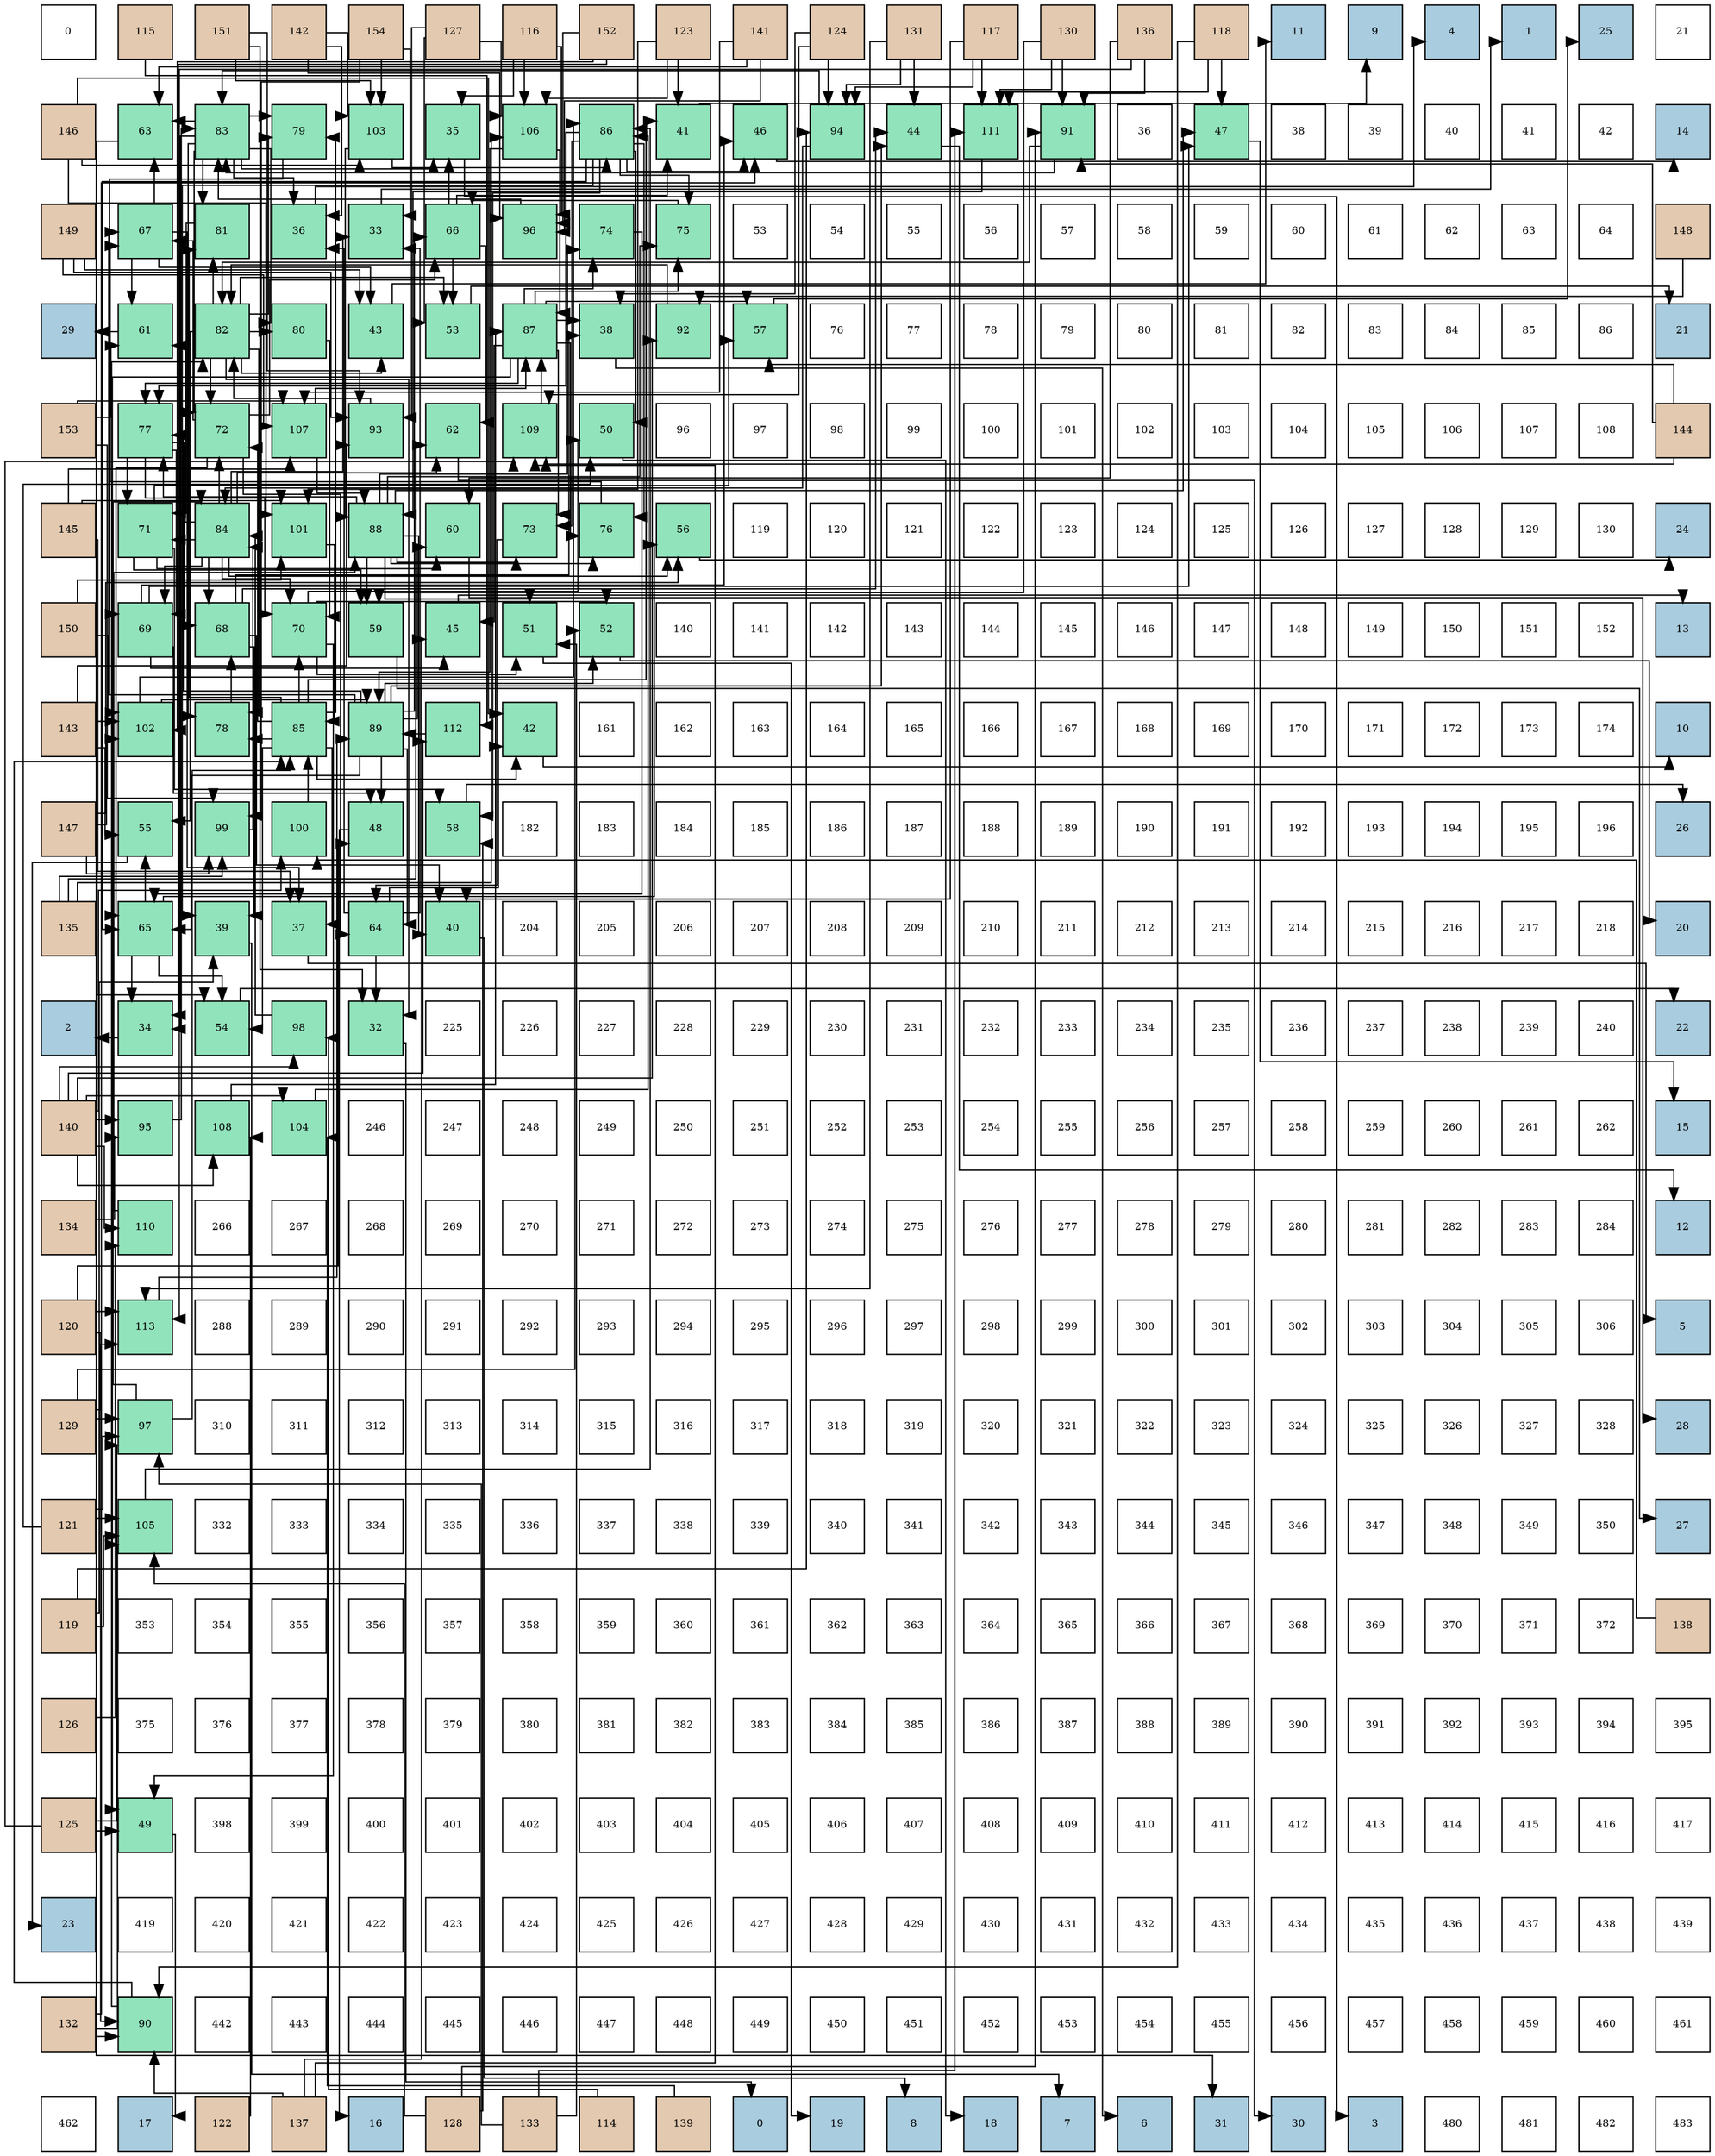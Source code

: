 digraph layout{
 rankdir=TB;
 splines=ortho;
 node [style=filled shape=square fixedsize=true width=0.6];
0[label="0", fontsize=8, fillcolor="#ffffff"];
1[label="115", fontsize=8, fillcolor="#e3c9af"];
2[label="151", fontsize=8, fillcolor="#e3c9af"];
3[label="142", fontsize=8, fillcolor="#e3c9af"];
4[label="154", fontsize=8, fillcolor="#e3c9af"];
5[label="127", fontsize=8, fillcolor="#e3c9af"];
6[label="116", fontsize=8, fillcolor="#e3c9af"];
7[label="152", fontsize=8, fillcolor="#e3c9af"];
8[label="123", fontsize=8, fillcolor="#e3c9af"];
9[label="141", fontsize=8, fillcolor="#e3c9af"];
10[label="124", fontsize=8, fillcolor="#e3c9af"];
11[label="131", fontsize=8, fillcolor="#e3c9af"];
12[label="117", fontsize=8, fillcolor="#e3c9af"];
13[label="130", fontsize=8, fillcolor="#e3c9af"];
14[label="136", fontsize=8, fillcolor="#e3c9af"];
15[label="118", fontsize=8, fillcolor="#e3c9af"];
16[label="11", fontsize=8, fillcolor="#a9ccde"];
17[label="9", fontsize=8, fillcolor="#a9ccde"];
18[label="4", fontsize=8, fillcolor="#a9ccde"];
19[label="1", fontsize=8, fillcolor="#a9ccde"];
20[label="25", fontsize=8, fillcolor="#a9ccde"];
21[label="21", fontsize=8, fillcolor="#ffffff"];
22[label="146", fontsize=8, fillcolor="#e3c9af"];
23[label="63", fontsize=8, fillcolor="#91e3bb"];
24[label="83", fontsize=8, fillcolor="#91e3bb"];
25[label="79", fontsize=8, fillcolor="#91e3bb"];
26[label="103", fontsize=8, fillcolor="#91e3bb"];
27[label="35", fontsize=8, fillcolor="#91e3bb"];
28[label="106", fontsize=8, fillcolor="#91e3bb"];
29[label="86", fontsize=8, fillcolor="#91e3bb"];
30[label="41", fontsize=8, fillcolor="#91e3bb"];
31[label="46", fontsize=8, fillcolor="#91e3bb"];
32[label="94", fontsize=8, fillcolor="#91e3bb"];
33[label="44", fontsize=8, fillcolor="#91e3bb"];
34[label="111", fontsize=8, fillcolor="#91e3bb"];
35[label="91", fontsize=8, fillcolor="#91e3bb"];
36[label="36", fontsize=8, fillcolor="#ffffff"];
37[label="47", fontsize=8, fillcolor="#91e3bb"];
38[label="38", fontsize=8, fillcolor="#ffffff"];
39[label="39", fontsize=8, fillcolor="#ffffff"];
40[label="40", fontsize=8, fillcolor="#ffffff"];
41[label="41", fontsize=8, fillcolor="#ffffff"];
42[label="42", fontsize=8, fillcolor="#ffffff"];
43[label="14", fontsize=8, fillcolor="#a9ccde"];
44[label="149", fontsize=8, fillcolor="#e3c9af"];
45[label="67", fontsize=8, fillcolor="#91e3bb"];
46[label="81", fontsize=8, fillcolor="#91e3bb"];
47[label="36", fontsize=8, fillcolor="#91e3bb"];
48[label="33", fontsize=8, fillcolor="#91e3bb"];
49[label="66", fontsize=8, fillcolor="#91e3bb"];
50[label="96", fontsize=8, fillcolor="#91e3bb"];
51[label="74", fontsize=8, fillcolor="#91e3bb"];
52[label="75", fontsize=8, fillcolor="#91e3bb"];
53[label="53", fontsize=8, fillcolor="#ffffff"];
54[label="54", fontsize=8, fillcolor="#ffffff"];
55[label="55", fontsize=8, fillcolor="#ffffff"];
56[label="56", fontsize=8, fillcolor="#ffffff"];
57[label="57", fontsize=8, fillcolor="#ffffff"];
58[label="58", fontsize=8, fillcolor="#ffffff"];
59[label="59", fontsize=8, fillcolor="#ffffff"];
60[label="60", fontsize=8, fillcolor="#ffffff"];
61[label="61", fontsize=8, fillcolor="#ffffff"];
62[label="62", fontsize=8, fillcolor="#ffffff"];
63[label="63", fontsize=8, fillcolor="#ffffff"];
64[label="64", fontsize=8, fillcolor="#ffffff"];
65[label="148", fontsize=8, fillcolor="#e3c9af"];
66[label="29", fontsize=8, fillcolor="#a9ccde"];
67[label="61", fontsize=8, fillcolor="#91e3bb"];
68[label="82", fontsize=8, fillcolor="#91e3bb"];
69[label="80", fontsize=8, fillcolor="#91e3bb"];
70[label="43", fontsize=8, fillcolor="#91e3bb"];
71[label="53", fontsize=8, fillcolor="#91e3bb"];
72[label="87", fontsize=8, fillcolor="#91e3bb"];
73[label="38", fontsize=8, fillcolor="#91e3bb"];
74[label="92", fontsize=8, fillcolor="#91e3bb"];
75[label="57", fontsize=8, fillcolor="#91e3bb"];
76[label="76", fontsize=8, fillcolor="#ffffff"];
77[label="77", fontsize=8, fillcolor="#ffffff"];
78[label="78", fontsize=8, fillcolor="#ffffff"];
79[label="79", fontsize=8, fillcolor="#ffffff"];
80[label="80", fontsize=8, fillcolor="#ffffff"];
81[label="81", fontsize=8, fillcolor="#ffffff"];
82[label="82", fontsize=8, fillcolor="#ffffff"];
83[label="83", fontsize=8, fillcolor="#ffffff"];
84[label="84", fontsize=8, fillcolor="#ffffff"];
85[label="85", fontsize=8, fillcolor="#ffffff"];
86[label="86", fontsize=8, fillcolor="#ffffff"];
87[label="21", fontsize=8, fillcolor="#a9ccde"];
88[label="153", fontsize=8, fillcolor="#e3c9af"];
89[label="77", fontsize=8, fillcolor="#91e3bb"];
90[label="72", fontsize=8, fillcolor="#91e3bb"];
91[label="107", fontsize=8, fillcolor="#91e3bb"];
92[label="93", fontsize=8, fillcolor="#91e3bb"];
93[label="62", fontsize=8, fillcolor="#91e3bb"];
94[label="109", fontsize=8, fillcolor="#91e3bb"];
95[label="50", fontsize=8, fillcolor="#91e3bb"];
96[label="96", fontsize=8, fillcolor="#ffffff"];
97[label="97", fontsize=8, fillcolor="#ffffff"];
98[label="98", fontsize=8, fillcolor="#ffffff"];
99[label="99", fontsize=8, fillcolor="#ffffff"];
100[label="100", fontsize=8, fillcolor="#ffffff"];
101[label="101", fontsize=8, fillcolor="#ffffff"];
102[label="102", fontsize=8, fillcolor="#ffffff"];
103[label="103", fontsize=8, fillcolor="#ffffff"];
104[label="104", fontsize=8, fillcolor="#ffffff"];
105[label="105", fontsize=8, fillcolor="#ffffff"];
106[label="106", fontsize=8, fillcolor="#ffffff"];
107[label="107", fontsize=8, fillcolor="#ffffff"];
108[label="108", fontsize=8, fillcolor="#ffffff"];
109[label="144", fontsize=8, fillcolor="#e3c9af"];
110[label="145", fontsize=8, fillcolor="#e3c9af"];
111[label="71", fontsize=8, fillcolor="#91e3bb"];
112[label="84", fontsize=8, fillcolor="#91e3bb"];
113[label="101", fontsize=8, fillcolor="#91e3bb"];
114[label="88", fontsize=8, fillcolor="#91e3bb"];
115[label="60", fontsize=8, fillcolor="#91e3bb"];
116[label="73", fontsize=8, fillcolor="#91e3bb"];
117[label="76", fontsize=8, fillcolor="#91e3bb"];
118[label="56", fontsize=8, fillcolor="#91e3bb"];
119[label="119", fontsize=8, fillcolor="#ffffff"];
120[label="120", fontsize=8, fillcolor="#ffffff"];
121[label="121", fontsize=8, fillcolor="#ffffff"];
122[label="122", fontsize=8, fillcolor="#ffffff"];
123[label="123", fontsize=8, fillcolor="#ffffff"];
124[label="124", fontsize=8, fillcolor="#ffffff"];
125[label="125", fontsize=8, fillcolor="#ffffff"];
126[label="126", fontsize=8, fillcolor="#ffffff"];
127[label="127", fontsize=8, fillcolor="#ffffff"];
128[label="128", fontsize=8, fillcolor="#ffffff"];
129[label="129", fontsize=8, fillcolor="#ffffff"];
130[label="130", fontsize=8, fillcolor="#ffffff"];
131[label="24", fontsize=8, fillcolor="#a9ccde"];
132[label="150", fontsize=8, fillcolor="#e3c9af"];
133[label="69", fontsize=8, fillcolor="#91e3bb"];
134[label="68", fontsize=8, fillcolor="#91e3bb"];
135[label="70", fontsize=8, fillcolor="#91e3bb"];
136[label="59", fontsize=8, fillcolor="#91e3bb"];
137[label="45", fontsize=8, fillcolor="#91e3bb"];
138[label="51", fontsize=8, fillcolor="#91e3bb"];
139[label="52", fontsize=8, fillcolor="#91e3bb"];
140[label="140", fontsize=8, fillcolor="#ffffff"];
141[label="141", fontsize=8, fillcolor="#ffffff"];
142[label="142", fontsize=8, fillcolor="#ffffff"];
143[label="143", fontsize=8, fillcolor="#ffffff"];
144[label="144", fontsize=8, fillcolor="#ffffff"];
145[label="145", fontsize=8, fillcolor="#ffffff"];
146[label="146", fontsize=8, fillcolor="#ffffff"];
147[label="147", fontsize=8, fillcolor="#ffffff"];
148[label="148", fontsize=8, fillcolor="#ffffff"];
149[label="149", fontsize=8, fillcolor="#ffffff"];
150[label="150", fontsize=8, fillcolor="#ffffff"];
151[label="151", fontsize=8, fillcolor="#ffffff"];
152[label="152", fontsize=8, fillcolor="#ffffff"];
153[label="13", fontsize=8, fillcolor="#a9ccde"];
154[label="143", fontsize=8, fillcolor="#e3c9af"];
155[label="102", fontsize=8, fillcolor="#91e3bb"];
156[label="78", fontsize=8, fillcolor="#91e3bb"];
157[label="85", fontsize=8, fillcolor="#91e3bb"];
158[label="89", fontsize=8, fillcolor="#91e3bb"];
159[label="112", fontsize=8, fillcolor="#91e3bb"];
160[label="42", fontsize=8, fillcolor="#91e3bb"];
161[label="161", fontsize=8, fillcolor="#ffffff"];
162[label="162", fontsize=8, fillcolor="#ffffff"];
163[label="163", fontsize=8, fillcolor="#ffffff"];
164[label="164", fontsize=8, fillcolor="#ffffff"];
165[label="165", fontsize=8, fillcolor="#ffffff"];
166[label="166", fontsize=8, fillcolor="#ffffff"];
167[label="167", fontsize=8, fillcolor="#ffffff"];
168[label="168", fontsize=8, fillcolor="#ffffff"];
169[label="169", fontsize=8, fillcolor="#ffffff"];
170[label="170", fontsize=8, fillcolor="#ffffff"];
171[label="171", fontsize=8, fillcolor="#ffffff"];
172[label="172", fontsize=8, fillcolor="#ffffff"];
173[label="173", fontsize=8, fillcolor="#ffffff"];
174[label="174", fontsize=8, fillcolor="#ffffff"];
175[label="10", fontsize=8, fillcolor="#a9ccde"];
176[label="147", fontsize=8, fillcolor="#e3c9af"];
177[label="55", fontsize=8, fillcolor="#91e3bb"];
178[label="99", fontsize=8, fillcolor="#91e3bb"];
179[label="100", fontsize=8, fillcolor="#91e3bb"];
180[label="48", fontsize=8, fillcolor="#91e3bb"];
181[label="58", fontsize=8, fillcolor="#91e3bb"];
182[label="182", fontsize=8, fillcolor="#ffffff"];
183[label="183", fontsize=8, fillcolor="#ffffff"];
184[label="184", fontsize=8, fillcolor="#ffffff"];
185[label="185", fontsize=8, fillcolor="#ffffff"];
186[label="186", fontsize=8, fillcolor="#ffffff"];
187[label="187", fontsize=8, fillcolor="#ffffff"];
188[label="188", fontsize=8, fillcolor="#ffffff"];
189[label="189", fontsize=8, fillcolor="#ffffff"];
190[label="190", fontsize=8, fillcolor="#ffffff"];
191[label="191", fontsize=8, fillcolor="#ffffff"];
192[label="192", fontsize=8, fillcolor="#ffffff"];
193[label="193", fontsize=8, fillcolor="#ffffff"];
194[label="194", fontsize=8, fillcolor="#ffffff"];
195[label="195", fontsize=8, fillcolor="#ffffff"];
196[label="196", fontsize=8, fillcolor="#ffffff"];
197[label="26", fontsize=8, fillcolor="#a9ccde"];
198[label="135", fontsize=8, fillcolor="#e3c9af"];
199[label="65", fontsize=8, fillcolor="#91e3bb"];
200[label="39", fontsize=8, fillcolor="#91e3bb"];
201[label="37", fontsize=8, fillcolor="#91e3bb"];
202[label="64", fontsize=8, fillcolor="#91e3bb"];
203[label="40", fontsize=8, fillcolor="#91e3bb"];
204[label="204", fontsize=8, fillcolor="#ffffff"];
205[label="205", fontsize=8, fillcolor="#ffffff"];
206[label="206", fontsize=8, fillcolor="#ffffff"];
207[label="207", fontsize=8, fillcolor="#ffffff"];
208[label="208", fontsize=8, fillcolor="#ffffff"];
209[label="209", fontsize=8, fillcolor="#ffffff"];
210[label="210", fontsize=8, fillcolor="#ffffff"];
211[label="211", fontsize=8, fillcolor="#ffffff"];
212[label="212", fontsize=8, fillcolor="#ffffff"];
213[label="213", fontsize=8, fillcolor="#ffffff"];
214[label="214", fontsize=8, fillcolor="#ffffff"];
215[label="215", fontsize=8, fillcolor="#ffffff"];
216[label="216", fontsize=8, fillcolor="#ffffff"];
217[label="217", fontsize=8, fillcolor="#ffffff"];
218[label="218", fontsize=8, fillcolor="#ffffff"];
219[label="20", fontsize=8, fillcolor="#a9ccde"];
220[label="2", fontsize=8, fillcolor="#a9ccde"];
221[label="34", fontsize=8, fillcolor="#91e3bb"];
222[label="54", fontsize=8, fillcolor="#91e3bb"];
223[label="98", fontsize=8, fillcolor="#91e3bb"];
224[label="32", fontsize=8, fillcolor="#91e3bb"];
225[label="225", fontsize=8, fillcolor="#ffffff"];
226[label="226", fontsize=8, fillcolor="#ffffff"];
227[label="227", fontsize=8, fillcolor="#ffffff"];
228[label="228", fontsize=8, fillcolor="#ffffff"];
229[label="229", fontsize=8, fillcolor="#ffffff"];
230[label="230", fontsize=8, fillcolor="#ffffff"];
231[label="231", fontsize=8, fillcolor="#ffffff"];
232[label="232", fontsize=8, fillcolor="#ffffff"];
233[label="233", fontsize=8, fillcolor="#ffffff"];
234[label="234", fontsize=8, fillcolor="#ffffff"];
235[label="235", fontsize=8, fillcolor="#ffffff"];
236[label="236", fontsize=8, fillcolor="#ffffff"];
237[label="237", fontsize=8, fillcolor="#ffffff"];
238[label="238", fontsize=8, fillcolor="#ffffff"];
239[label="239", fontsize=8, fillcolor="#ffffff"];
240[label="240", fontsize=8, fillcolor="#ffffff"];
241[label="22", fontsize=8, fillcolor="#a9ccde"];
242[label="140", fontsize=8, fillcolor="#e3c9af"];
243[label="95", fontsize=8, fillcolor="#91e3bb"];
244[label="108", fontsize=8, fillcolor="#91e3bb"];
245[label="104", fontsize=8, fillcolor="#91e3bb"];
246[label="246", fontsize=8, fillcolor="#ffffff"];
247[label="247", fontsize=8, fillcolor="#ffffff"];
248[label="248", fontsize=8, fillcolor="#ffffff"];
249[label="249", fontsize=8, fillcolor="#ffffff"];
250[label="250", fontsize=8, fillcolor="#ffffff"];
251[label="251", fontsize=8, fillcolor="#ffffff"];
252[label="252", fontsize=8, fillcolor="#ffffff"];
253[label="253", fontsize=8, fillcolor="#ffffff"];
254[label="254", fontsize=8, fillcolor="#ffffff"];
255[label="255", fontsize=8, fillcolor="#ffffff"];
256[label="256", fontsize=8, fillcolor="#ffffff"];
257[label="257", fontsize=8, fillcolor="#ffffff"];
258[label="258", fontsize=8, fillcolor="#ffffff"];
259[label="259", fontsize=8, fillcolor="#ffffff"];
260[label="260", fontsize=8, fillcolor="#ffffff"];
261[label="261", fontsize=8, fillcolor="#ffffff"];
262[label="262", fontsize=8, fillcolor="#ffffff"];
263[label="15", fontsize=8, fillcolor="#a9ccde"];
264[label="134", fontsize=8, fillcolor="#e3c9af"];
265[label="110", fontsize=8, fillcolor="#91e3bb"];
266[label="266", fontsize=8, fillcolor="#ffffff"];
267[label="267", fontsize=8, fillcolor="#ffffff"];
268[label="268", fontsize=8, fillcolor="#ffffff"];
269[label="269", fontsize=8, fillcolor="#ffffff"];
270[label="270", fontsize=8, fillcolor="#ffffff"];
271[label="271", fontsize=8, fillcolor="#ffffff"];
272[label="272", fontsize=8, fillcolor="#ffffff"];
273[label="273", fontsize=8, fillcolor="#ffffff"];
274[label="274", fontsize=8, fillcolor="#ffffff"];
275[label="275", fontsize=8, fillcolor="#ffffff"];
276[label="276", fontsize=8, fillcolor="#ffffff"];
277[label="277", fontsize=8, fillcolor="#ffffff"];
278[label="278", fontsize=8, fillcolor="#ffffff"];
279[label="279", fontsize=8, fillcolor="#ffffff"];
280[label="280", fontsize=8, fillcolor="#ffffff"];
281[label="281", fontsize=8, fillcolor="#ffffff"];
282[label="282", fontsize=8, fillcolor="#ffffff"];
283[label="283", fontsize=8, fillcolor="#ffffff"];
284[label="284", fontsize=8, fillcolor="#ffffff"];
285[label="12", fontsize=8, fillcolor="#a9ccde"];
286[label="120", fontsize=8, fillcolor="#e3c9af"];
287[label="113", fontsize=8, fillcolor="#91e3bb"];
288[label="288", fontsize=8, fillcolor="#ffffff"];
289[label="289", fontsize=8, fillcolor="#ffffff"];
290[label="290", fontsize=8, fillcolor="#ffffff"];
291[label="291", fontsize=8, fillcolor="#ffffff"];
292[label="292", fontsize=8, fillcolor="#ffffff"];
293[label="293", fontsize=8, fillcolor="#ffffff"];
294[label="294", fontsize=8, fillcolor="#ffffff"];
295[label="295", fontsize=8, fillcolor="#ffffff"];
296[label="296", fontsize=8, fillcolor="#ffffff"];
297[label="297", fontsize=8, fillcolor="#ffffff"];
298[label="298", fontsize=8, fillcolor="#ffffff"];
299[label="299", fontsize=8, fillcolor="#ffffff"];
300[label="300", fontsize=8, fillcolor="#ffffff"];
301[label="301", fontsize=8, fillcolor="#ffffff"];
302[label="302", fontsize=8, fillcolor="#ffffff"];
303[label="303", fontsize=8, fillcolor="#ffffff"];
304[label="304", fontsize=8, fillcolor="#ffffff"];
305[label="305", fontsize=8, fillcolor="#ffffff"];
306[label="306", fontsize=8, fillcolor="#ffffff"];
307[label="5", fontsize=8, fillcolor="#a9ccde"];
308[label="129", fontsize=8, fillcolor="#e3c9af"];
309[label="97", fontsize=8, fillcolor="#91e3bb"];
310[label="310", fontsize=8, fillcolor="#ffffff"];
311[label="311", fontsize=8, fillcolor="#ffffff"];
312[label="312", fontsize=8, fillcolor="#ffffff"];
313[label="313", fontsize=8, fillcolor="#ffffff"];
314[label="314", fontsize=8, fillcolor="#ffffff"];
315[label="315", fontsize=8, fillcolor="#ffffff"];
316[label="316", fontsize=8, fillcolor="#ffffff"];
317[label="317", fontsize=8, fillcolor="#ffffff"];
318[label="318", fontsize=8, fillcolor="#ffffff"];
319[label="319", fontsize=8, fillcolor="#ffffff"];
320[label="320", fontsize=8, fillcolor="#ffffff"];
321[label="321", fontsize=8, fillcolor="#ffffff"];
322[label="322", fontsize=8, fillcolor="#ffffff"];
323[label="323", fontsize=8, fillcolor="#ffffff"];
324[label="324", fontsize=8, fillcolor="#ffffff"];
325[label="325", fontsize=8, fillcolor="#ffffff"];
326[label="326", fontsize=8, fillcolor="#ffffff"];
327[label="327", fontsize=8, fillcolor="#ffffff"];
328[label="328", fontsize=8, fillcolor="#ffffff"];
329[label="28", fontsize=8, fillcolor="#a9ccde"];
330[label="121", fontsize=8, fillcolor="#e3c9af"];
331[label="105", fontsize=8, fillcolor="#91e3bb"];
332[label="332", fontsize=8, fillcolor="#ffffff"];
333[label="333", fontsize=8, fillcolor="#ffffff"];
334[label="334", fontsize=8, fillcolor="#ffffff"];
335[label="335", fontsize=8, fillcolor="#ffffff"];
336[label="336", fontsize=8, fillcolor="#ffffff"];
337[label="337", fontsize=8, fillcolor="#ffffff"];
338[label="338", fontsize=8, fillcolor="#ffffff"];
339[label="339", fontsize=8, fillcolor="#ffffff"];
340[label="340", fontsize=8, fillcolor="#ffffff"];
341[label="341", fontsize=8, fillcolor="#ffffff"];
342[label="342", fontsize=8, fillcolor="#ffffff"];
343[label="343", fontsize=8, fillcolor="#ffffff"];
344[label="344", fontsize=8, fillcolor="#ffffff"];
345[label="345", fontsize=8, fillcolor="#ffffff"];
346[label="346", fontsize=8, fillcolor="#ffffff"];
347[label="347", fontsize=8, fillcolor="#ffffff"];
348[label="348", fontsize=8, fillcolor="#ffffff"];
349[label="349", fontsize=8, fillcolor="#ffffff"];
350[label="350", fontsize=8, fillcolor="#ffffff"];
351[label="27", fontsize=8, fillcolor="#a9ccde"];
352[label="119", fontsize=8, fillcolor="#e3c9af"];
353[label="353", fontsize=8, fillcolor="#ffffff"];
354[label="354", fontsize=8, fillcolor="#ffffff"];
355[label="355", fontsize=8, fillcolor="#ffffff"];
356[label="356", fontsize=8, fillcolor="#ffffff"];
357[label="357", fontsize=8, fillcolor="#ffffff"];
358[label="358", fontsize=8, fillcolor="#ffffff"];
359[label="359", fontsize=8, fillcolor="#ffffff"];
360[label="360", fontsize=8, fillcolor="#ffffff"];
361[label="361", fontsize=8, fillcolor="#ffffff"];
362[label="362", fontsize=8, fillcolor="#ffffff"];
363[label="363", fontsize=8, fillcolor="#ffffff"];
364[label="364", fontsize=8, fillcolor="#ffffff"];
365[label="365", fontsize=8, fillcolor="#ffffff"];
366[label="366", fontsize=8, fillcolor="#ffffff"];
367[label="367", fontsize=8, fillcolor="#ffffff"];
368[label="368", fontsize=8, fillcolor="#ffffff"];
369[label="369", fontsize=8, fillcolor="#ffffff"];
370[label="370", fontsize=8, fillcolor="#ffffff"];
371[label="371", fontsize=8, fillcolor="#ffffff"];
372[label="372", fontsize=8, fillcolor="#ffffff"];
373[label="138", fontsize=8, fillcolor="#e3c9af"];
374[label="126", fontsize=8, fillcolor="#e3c9af"];
375[label="375", fontsize=8, fillcolor="#ffffff"];
376[label="376", fontsize=8, fillcolor="#ffffff"];
377[label="377", fontsize=8, fillcolor="#ffffff"];
378[label="378", fontsize=8, fillcolor="#ffffff"];
379[label="379", fontsize=8, fillcolor="#ffffff"];
380[label="380", fontsize=8, fillcolor="#ffffff"];
381[label="381", fontsize=8, fillcolor="#ffffff"];
382[label="382", fontsize=8, fillcolor="#ffffff"];
383[label="383", fontsize=8, fillcolor="#ffffff"];
384[label="384", fontsize=8, fillcolor="#ffffff"];
385[label="385", fontsize=8, fillcolor="#ffffff"];
386[label="386", fontsize=8, fillcolor="#ffffff"];
387[label="387", fontsize=8, fillcolor="#ffffff"];
388[label="388", fontsize=8, fillcolor="#ffffff"];
389[label="389", fontsize=8, fillcolor="#ffffff"];
390[label="390", fontsize=8, fillcolor="#ffffff"];
391[label="391", fontsize=8, fillcolor="#ffffff"];
392[label="392", fontsize=8, fillcolor="#ffffff"];
393[label="393", fontsize=8, fillcolor="#ffffff"];
394[label="394", fontsize=8, fillcolor="#ffffff"];
395[label="395", fontsize=8, fillcolor="#ffffff"];
396[label="125", fontsize=8, fillcolor="#e3c9af"];
397[label="49", fontsize=8, fillcolor="#91e3bb"];
398[label="398", fontsize=8, fillcolor="#ffffff"];
399[label="399", fontsize=8, fillcolor="#ffffff"];
400[label="400", fontsize=8, fillcolor="#ffffff"];
401[label="401", fontsize=8, fillcolor="#ffffff"];
402[label="402", fontsize=8, fillcolor="#ffffff"];
403[label="403", fontsize=8, fillcolor="#ffffff"];
404[label="404", fontsize=8, fillcolor="#ffffff"];
405[label="405", fontsize=8, fillcolor="#ffffff"];
406[label="406", fontsize=8, fillcolor="#ffffff"];
407[label="407", fontsize=8, fillcolor="#ffffff"];
408[label="408", fontsize=8, fillcolor="#ffffff"];
409[label="409", fontsize=8, fillcolor="#ffffff"];
410[label="410", fontsize=8, fillcolor="#ffffff"];
411[label="411", fontsize=8, fillcolor="#ffffff"];
412[label="412", fontsize=8, fillcolor="#ffffff"];
413[label="413", fontsize=8, fillcolor="#ffffff"];
414[label="414", fontsize=8, fillcolor="#ffffff"];
415[label="415", fontsize=8, fillcolor="#ffffff"];
416[label="416", fontsize=8, fillcolor="#ffffff"];
417[label="417", fontsize=8, fillcolor="#ffffff"];
418[label="23", fontsize=8, fillcolor="#a9ccde"];
419[label="419", fontsize=8, fillcolor="#ffffff"];
420[label="420", fontsize=8, fillcolor="#ffffff"];
421[label="421", fontsize=8, fillcolor="#ffffff"];
422[label="422", fontsize=8, fillcolor="#ffffff"];
423[label="423", fontsize=8, fillcolor="#ffffff"];
424[label="424", fontsize=8, fillcolor="#ffffff"];
425[label="425", fontsize=8, fillcolor="#ffffff"];
426[label="426", fontsize=8, fillcolor="#ffffff"];
427[label="427", fontsize=8, fillcolor="#ffffff"];
428[label="428", fontsize=8, fillcolor="#ffffff"];
429[label="429", fontsize=8, fillcolor="#ffffff"];
430[label="430", fontsize=8, fillcolor="#ffffff"];
431[label="431", fontsize=8, fillcolor="#ffffff"];
432[label="432", fontsize=8, fillcolor="#ffffff"];
433[label="433", fontsize=8, fillcolor="#ffffff"];
434[label="434", fontsize=8, fillcolor="#ffffff"];
435[label="435", fontsize=8, fillcolor="#ffffff"];
436[label="436", fontsize=8, fillcolor="#ffffff"];
437[label="437", fontsize=8, fillcolor="#ffffff"];
438[label="438", fontsize=8, fillcolor="#ffffff"];
439[label="439", fontsize=8, fillcolor="#ffffff"];
440[label="132", fontsize=8, fillcolor="#e3c9af"];
441[label="90", fontsize=8, fillcolor="#91e3bb"];
442[label="442", fontsize=8, fillcolor="#ffffff"];
443[label="443", fontsize=8, fillcolor="#ffffff"];
444[label="444", fontsize=8, fillcolor="#ffffff"];
445[label="445", fontsize=8, fillcolor="#ffffff"];
446[label="446", fontsize=8, fillcolor="#ffffff"];
447[label="447", fontsize=8, fillcolor="#ffffff"];
448[label="448", fontsize=8, fillcolor="#ffffff"];
449[label="449", fontsize=8, fillcolor="#ffffff"];
450[label="450", fontsize=8, fillcolor="#ffffff"];
451[label="451", fontsize=8, fillcolor="#ffffff"];
452[label="452", fontsize=8, fillcolor="#ffffff"];
453[label="453", fontsize=8, fillcolor="#ffffff"];
454[label="454", fontsize=8, fillcolor="#ffffff"];
455[label="455", fontsize=8, fillcolor="#ffffff"];
456[label="456", fontsize=8, fillcolor="#ffffff"];
457[label="457", fontsize=8, fillcolor="#ffffff"];
458[label="458", fontsize=8, fillcolor="#ffffff"];
459[label="459", fontsize=8, fillcolor="#ffffff"];
460[label="460", fontsize=8, fillcolor="#ffffff"];
461[label="461", fontsize=8, fillcolor="#ffffff"];
462[label="462", fontsize=8, fillcolor="#ffffff"];
463[label="17", fontsize=8, fillcolor="#a9ccde"];
464[label="122", fontsize=8, fillcolor="#e3c9af"];
465[label="137", fontsize=8, fillcolor="#e3c9af"];
466[label="16", fontsize=8, fillcolor="#a9ccde"];
467[label="128", fontsize=8, fillcolor="#e3c9af"];
468[label="133", fontsize=8, fillcolor="#e3c9af"];
469[label="114", fontsize=8, fillcolor="#e3c9af"];
470[label="139", fontsize=8, fillcolor="#e3c9af"];
471[label="0", fontsize=8, fillcolor="#a9ccde"];
472[label="19", fontsize=8, fillcolor="#a9ccde"];
473[label="8", fontsize=8, fillcolor="#a9ccde"];
474[label="18", fontsize=8, fillcolor="#a9ccde"];
475[label="7", fontsize=8, fillcolor="#a9ccde"];
476[label="6", fontsize=8, fillcolor="#a9ccde"];
477[label="31", fontsize=8, fillcolor="#a9ccde"];
478[label="30", fontsize=8, fillcolor="#a9ccde"];
479[label="3", fontsize=8, fillcolor="#a9ccde"];
480[label="480", fontsize=8, fillcolor="#ffffff"];
481[label="481", fontsize=8, fillcolor="#ffffff"];
482[label="482", fontsize=8, fillcolor="#ffffff"];
483[label="483", fontsize=8, fillcolor="#ffffff"];
edge [constraint=false, style=vis];224 -> 471;
48 -> 19;
221 -> 220;
27 -> 479;
47 -> 18;
201 -> 307;
73 -> 476;
200 -> 475;
203 -> 473;
30 -> 17;
160 -> 175;
70 -> 16;
33 -> 285;
137 -> 153;
31 -> 43;
37 -> 263;
180 -> 466;
397 -> 463;
95 -> 474;
138 -> 472;
139 -> 219;
71 -> 87;
222 -> 241;
177 -> 418;
118 -> 131;
75 -> 20;
181 -> 197;
136 -> 351;
115 -> 329;
67 -> 66;
93 -> 478;
23 -> 477;
202 -> 224;
202 -> 48;
202 -> 47;
202 -> 160;
199 -> 221;
199 -> 222;
199 -> 177;
199 -> 118;
49 -> 27;
49 -> 30;
49 -> 71;
49 -> 93;
45 -> 201;
45 -> 70;
45 -> 67;
45 -> 23;
134 -> 73;
134 -> 200;
134 -> 203;
134 -> 33;
133 -> 137;
133 -> 31;
133 -> 37;
133 -> 180;
135 -> 397;
135 -> 95;
135 -> 138;
135 -> 139;
111 -> 75;
111 -> 181;
111 -> 136;
111 -> 115;
90 -> 202;
90 -> 199;
90 -> 49;
90 -> 45;
116 -> 202;
51 -> 199;
52 -> 49;
117 -> 45;
89 -> 134;
89 -> 133;
89 -> 135;
89 -> 111;
156 -> 134;
25 -> 133;
69 -> 135;
46 -> 111;
68 -> 224;
68 -> 70;
68 -> 71;
68 -> 177;
68 -> 90;
68 -> 156;
68 -> 25;
68 -> 69;
68 -> 46;
24 -> 221;
24 -> 27;
24 -> 47;
24 -> 23;
24 -> 90;
24 -> 156;
24 -> 25;
24 -> 69;
24 -> 46;
112 -> 48;
112 -> 118;
112 -> 67;
112 -> 93;
112 -> 134;
112 -> 133;
112 -> 135;
112 -> 111;
112 -> 90;
157 -> 201;
157 -> 30;
157 -> 160;
157 -> 222;
157 -> 135;
157 -> 90;
157 -> 156;
157 -> 25;
157 -> 46;
29 -> 200;
29 -> 31;
29 -> 95;
29 -> 181;
29 -> 199;
29 -> 116;
29 -> 52;
29 -> 117;
29 -> 89;
72 -> 73;
72 -> 137;
72 -> 397;
72 -> 75;
72 -> 116;
72 -> 51;
72 -> 52;
72 -> 117;
72 -> 89;
114 -> 203;
114 -> 37;
114 -> 138;
114 -> 136;
114 -> 116;
114 -> 51;
114 -> 52;
114 -> 117;
114 -> 89;
158 -> 33;
158 -> 180;
158 -> 139;
158 -> 115;
158 -> 202;
158 -> 199;
158 -> 49;
158 -> 45;
158 -> 89;
441 -> 68;
441 -> 157;
35 -> 68;
35 -> 24;
74 -> 68;
92 -> 68;
32 -> 24;
32 -> 112;
243 -> 24;
50 -> 24;
309 -> 112;
309 -> 157;
223 -> 112;
178 -> 112;
179 -> 157;
113 -> 157;
155 -> 29;
155 -> 158;
26 -> 29;
26 -> 114;
245 -> 29;
331 -> 29;
28 -> 72;
28 -> 158;
91 -> 72;
91 -> 114;
244 -> 72;
94 -> 72;
265 -> 114;
34 -> 114;
159 -> 158;
287 -> 158;
469 -> 223;
1 -> 159;
6 -> 27;
6 -> 50;
6 -> 28;
12 -> 203;
12 -> 32;
12 -> 34;
15 -> 37;
15 -> 441;
15 -> 34;
352 -> 200;
352 -> 32;
352 -> 331;
286 -> 180;
286 -> 441;
286 -> 287;
330 -> 95;
330 -> 309;
330 -> 331;
464 -> 244;
8 -> 30;
8 -> 113;
8 -> 28;
10 -> 73;
10 -> 32;
10 -> 94;
396 -> 397;
396 -> 309;
396 -> 94;
374 -> 265;
5 -> 71;
5 -> 92;
5 -> 28;
467 -> 181;
467 -> 35;
467 -> 331;
308 -> 139;
308 -> 309;
308 -> 287;
13 -> 136;
13 -> 35;
13 -> 34;
11 -> 33;
11 -> 32;
11 -> 287;
440 -> 31;
440 -> 441;
440 -> 331;
468 -> 138;
468 -> 309;
468 -> 34;
264 -> 243;
198 -> 93;
198 -> 178;
198 -> 28;
14 -> 115;
14 -> 35;
14 -> 287;
465 -> 137;
465 -> 441;
465 -> 94;
373 -> 179;
470 -> 245;
242 -> 74;
242 -> 243;
242 -> 223;
242 -> 179;
242 -> 245;
242 -> 244;
242 -> 265;
242 -> 159;
9 -> 23;
9 -> 50;
9 -> 91;
3 -> 47;
3 -> 50;
3 -> 26;
154 -> 177;
154 -> 92;
154 -> 155;
109 -> 75;
109 -> 35;
109 -> 94;
110 -> 201;
110 -> 113;
110 -> 91;
22 -> 160;
22 -> 113;
22 -> 26;
176 -> 118;
176 -> 178;
176 -> 155;
65 -> 74;
44 -> 70;
44 -> 92;
44 -> 91;
132 -> 222;
132 -> 113;
132 -> 155;
2 -> 224;
2 -> 92;
2 -> 26;
7 -> 221;
7 -> 50;
7 -> 155;
88 -> 67;
88 -> 178;
88 -> 91;
4 -> 48;
4 -> 178;
4 -> 26;
edge [constraint=true, style=invis];
0 -> 22 -> 44 -> 66 -> 88 -> 110 -> 132 -> 154 -> 176 -> 198 -> 220 -> 242 -> 264 -> 286 -> 308 -> 330 -> 352 -> 374 -> 396 -> 418 -> 440 -> 462;
1 -> 23 -> 45 -> 67 -> 89 -> 111 -> 133 -> 155 -> 177 -> 199 -> 221 -> 243 -> 265 -> 287 -> 309 -> 331 -> 353 -> 375 -> 397 -> 419 -> 441 -> 463;
2 -> 24 -> 46 -> 68 -> 90 -> 112 -> 134 -> 156 -> 178 -> 200 -> 222 -> 244 -> 266 -> 288 -> 310 -> 332 -> 354 -> 376 -> 398 -> 420 -> 442 -> 464;
3 -> 25 -> 47 -> 69 -> 91 -> 113 -> 135 -> 157 -> 179 -> 201 -> 223 -> 245 -> 267 -> 289 -> 311 -> 333 -> 355 -> 377 -> 399 -> 421 -> 443 -> 465;
4 -> 26 -> 48 -> 70 -> 92 -> 114 -> 136 -> 158 -> 180 -> 202 -> 224 -> 246 -> 268 -> 290 -> 312 -> 334 -> 356 -> 378 -> 400 -> 422 -> 444 -> 466;
5 -> 27 -> 49 -> 71 -> 93 -> 115 -> 137 -> 159 -> 181 -> 203 -> 225 -> 247 -> 269 -> 291 -> 313 -> 335 -> 357 -> 379 -> 401 -> 423 -> 445 -> 467;
6 -> 28 -> 50 -> 72 -> 94 -> 116 -> 138 -> 160 -> 182 -> 204 -> 226 -> 248 -> 270 -> 292 -> 314 -> 336 -> 358 -> 380 -> 402 -> 424 -> 446 -> 468;
7 -> 29 -> 51 -> 73 -> 95 -> 117 -> 139 -> 161 -> 183 -> 205 -> 227 -> 249 -> 271 -> 293 -> 315 -> 337 -> 359 -> 381 -> 403 -> 425 -> 447 -> 469;
8 -> 30 -> 52 -> 74 -> 96 -> 118 -> 140 -> 162 -> 184 -> 206 -> 228 -> 250 -> 272 -> 294 -> 316 -> 338 -> 360 -> 382 -> 404 -> 426 -> 448 -> 470;
9 -> 31 -> 53 -> 75 -> 97 -> 119 -> 141 -> 163 -> 185 -> 207 -> 229 -> 251 -> 273 -> 295 -> 317 -> 339 -> 361 -> 383 -> 405 -> 427 -> 449 -> 471;
10 -> 32 -> 54 -> 76 -> 98 -> 120 -> 142 -> 164 -> 186 -> 208 -> 230 -> 252 -> 274 -> 296 -> 318 -> 340 -> 362 -> 384 -> 406 -> 428 -> 450 -> 472;
11 -> 33 -> 55 -> 77 -> 99 -> 121 -> 143 -> 165 -> 187 -> 209 -> 231 -> 253 -> 275 -> 297 -> 319 -> 341 -> 363 -> 385 -> 407 -> 429 -> 451 -> 473;
12 -> 34 -> 56 -> 78 -> 100 -> 122 -> 144 -> 166 -> 188 -> 210 -> 232 -> 254 -> 276 -> 298 -> 320 -> 342 -> 364 -> 386 -> 408 -> 430 -> 452 -> 474;
13 -> 35 -> 57 -> 79 -> 101 -> 123 -> 145 -> 167 -> 189 -> 211 -> 233 -> 255 -> 277 -> 299 -> 321 -> 343 -> 365 -> 387 -> 409 -> 431 -> 453 -> 475;
14 -> 36 -> 58 -> 80 -> 102 -> 124 -> 146 -> 168 -> 190 -> 212 -> 234 -> 256 -> 278 -> 300 -> 322 -> 344 -> 366 -> 388 -> 410 -> 432 -> 454 -> 476;
15 -> 37 -> 59 -> 81 -> 103 -> 125 -> 147 -> 169 -> 191 -> 213 -> 235 -> 257 -> 279 -> 301 -> 323 -> 345 -> 367 -> 389 -> 411 -> 433 -> 455 -> 477;
16 -> 38 -> 60 -> 82 -> 104 -> 126 -> 148 -> 170 -> 192 -> 214 -> 236 -> 258 -> 280 -> 302 -> 324 -> 346 -> 368 -> 390 -> 412 -> 434 -> 456 -> 478;
17 -> 39 -> 61 -> 83 -> 105 -> 127 -> 149 -> 171 -> 193 -> 215 -> 237 -> 259 -> 281 -> 303 -> 325 -> 347 -> 369 -> 391 -> 413 -> 435 -> 457 -> 479;
18 -> 40 -> 62 -> 84 -> 106 -> 128 -> 150 -> 172 -> 194 -> 216 -> 238 -> 260 -> 282 -> 304 -> 326 -> 348 -> 370 -> 392 -> 414 -> 436 -> 458 -> 480;
19 -> 41 -> 63 -> 85 -> 107 -> 129 -> 151 -> 173 -> 195 -> 217 -> 239 -> 261 -> 283 -> 305 -> 327 -> 349 -> 371 -> 393 -> 415 -> 437 -> 459 -> 481;
20 -> 42 -> 64 -> 86 -> 108 -> 130 -> 152 -> 174 -> 196 -> 218 -> 240 -> 262 -> 284 -> 306 -> 328 -> 350 -> 372 -> 394 -> 416 -> 438 -> 460 -> 482;
21 -> 43 -> 65 -> 87 -> 109 -> 131 -> 153 -> 175 -> 197 -> 219 -> 241 -> 263 -> 285 -> 307 -> 329 -> 351 -> 373 -> 395 -> 417 -> 439 -> 461 -> 483;
rank = same {0 -> 1 -> 2 -> 3 -> 4 -> 5 -> 6 -> 7 -> 8 -> 9 -> 10 -> 11 -> 12 -> 13 -> 14 -> 15 -> 16 -> 17 -> 18 -> 19 -> 20 -> 21};
rank = same {22 -> 23 -> 24 -> 25 -> 26 -> 27 -> 28 -> 29 -> 30 -> 31 -> 32 -> 33 -> 34 -> 35 -> 36 -> 37 -> 38 -> 39 -> 40 -> 41 -> 42 -> 43};
rank = same {44 -> 45 -> 46 -> 47 -> 48 -> 49 -> 50 -> 51 -> 52 -> 53 -> 54 -> 55 -> 56 -> 57 -> 58 -> 59 -> 60 -> 61 -> 62 -> 63 -> 64 -> 65};
rank = same {66 -> 67 -> 68 -> 69 -> 70 -> 71 -> 72 -> 73 -> 74 -> 75 -> 76 -> 77 -> 78 -> 79 -> 80 -> 81 -> 82 -> 83 -> 84 -> 85 -> 86 -> 87};
rank = same {88 -> 89 -> 90 -> 91 -> 92 -> 93 -> 94 -> 95 -> 96 -> 97 -> 98 -> 99 -> 100 -> 101 -> 102 -> 103 -> 104 -> 105 -> 106 -> 107 -> 108 -> 109};
rank = same {110 -> 111 -> 112 -> 113 -> 114 -> 115 -> 116 -> 117 -> 118 -> 119 -> 120 -> 121 -> 122 -> 123 -> 124 -> 125 -> 126 -> 127 -> 128 -> 129 -> 130 -> 131};
rank = same {132 -> 133 -> 134 -> 135 -> 136 -> 137 -> 138 -> 139 -> 140 -> 141 -> 142 -> 143 -> 144 -> 145 -> 146 -> 147 -> 148 -> 149 -> 150 -> 151 -> 152 -> 153};
rank = same {154 -> 155 -> 156 -> 157 -> 158 -> 159 -> 160 -> 161 -> 162 -> 163 -> 164 -> 165 -> 166 -> 167 -> 168 -> 169 -> 170 -> 171 -> 172 -> 173 -> 174 -> 175};
rank = same {176 -> 177 -> 178 -> 179 -> 180 -> 181 -> 182 -> 183 -> 184 -> 185 -> 186 -> 187 -> 188 -> 189 -> 190 -> 191 -> 192 -> 193 -> 194 -> 195 -> 196 -> 197};
rank = same {198 -> 199 -> 200 -> 201 -> 202 -> 203 -> 204 -> 205 -> 206 -> 207 -> 208 -> 209 -> 210 -> 211 -> 212 -> 213 -> 214 -> 215 -> 216 -> 217 -> 218 -> 219};
rank = same {220 -> 221 -> 222 -> 223 -> 224 -> 225 -> 226 -> 227 -> 228 -> 229 -> 230 -> 231 -> 232 -> 233 -> 234 -> 235 -> 236 -> 237 -> 238 -> 239 -> 240 -> 241};
rank = same {242 -> 243 -> 244 -> 245 -> 246 -> 247 -> 248 -> 249 -> 250 -> 251 -> 252 -> 253 -> 254 -> 255 -> 256 -> 257 -> 258 -> 259 -> 260 -> 261 -> 262 -> 263};
rank = same {264 -> 265 -> 266 -> 267 -> 268 -> 269 -> 270 -> 271 -> 272 -> 273 -> 274 -> 275 -> 276 -> 277 -> 278 -> 279 -> 280 -> 281 -> 282 -> 283 -> 284 -> 285};
rank = same {286 -> 287 -> 288 -> 289 -> 290 -> 291 -> 292 -> 293 -> 294 -> 295 -> 296 -> 297 -> 298 -> 299 -> 300 -> 301 -> 302 -> 303 -> 304 -> 305 -> 306 -> 307};
rank = same {308 -> 309 -> 310 -> 311 -> 312 -> 313 -> 314 -> 315 -> 316 -> 317 -> 318 -> 319 -> 320 -> 321 -> 322 -> 323 -> 324 -> 325 -> 326 -> 327 -> 328 -> 329};
rank = same {330 -> 331 -> 332 -> 333 -> 334 -> 335 -> 336 -> 337 -> 338 -> 339 -> 340 -> 341 -> 342 -> 343 -> 344 -> 345 -> 346 -> 347 -> 348 -> 349 -> 350 -> 351};
rank = same {352 -> 353 -> 354 -> 355 -> 356 -> 357 -> 358 -> 359 -> 360 -> 361 -> 362 -> 363 -> 364 -> 365 -> 366 -> 367 -> 368 -> 369 -> 370 -> 371 -> 372 -> 373};
rank = same {374 -> 375 -> 376 -> 377 -> 378 -> 379 -> 380 -> 381 -> 382 -> 383 -> 384 -> 385 -> 386 -> 387 -> 388 -> 389 -> 390 -> 391 -> 392 -> 393 -> 394 -> 395};
rank = same {396 -> 397 -> 398 -> 399 -> 400 -> 401 -> 402 -> 403 -> 404 -> 405 -> 406 -> 407 -> 408 -> 409 -> 410 -> 411 -> 412 -> 413 -> 414 -> 415 -> 416 -> 417};
rank = same {418 -> 419 -> 420 -> 421 -> 422 -> 423 -> 424 -> 425 -> 426 -> 427 -> 428 -> 429 -> 430 -> 431 -> 432 -> 433 -> 434 -> 435 -> 436 -> 437 -> 438 -> 439};
rank = same {440 -> 441 -> 442 -> 443 -> 444 -> 445 -> 446 -> 447 -> 448 -> 449 -> 450 -> 451 -> 452 -> 453 -> 454 -> 455 -> 456 -> 457 -> 458 -> 459 -> 460 -> 461};
rank = same {462 -> 463 -> 464 -> 465 -> 466 -> 467 -> 468 -> 469 -> 470 -> 471 -> 472 -> 473 -> 474 -> 475 -> 476 -> 477 -> 478 -> 479 -> 480 -> 481 -> 482 -> 483};
}